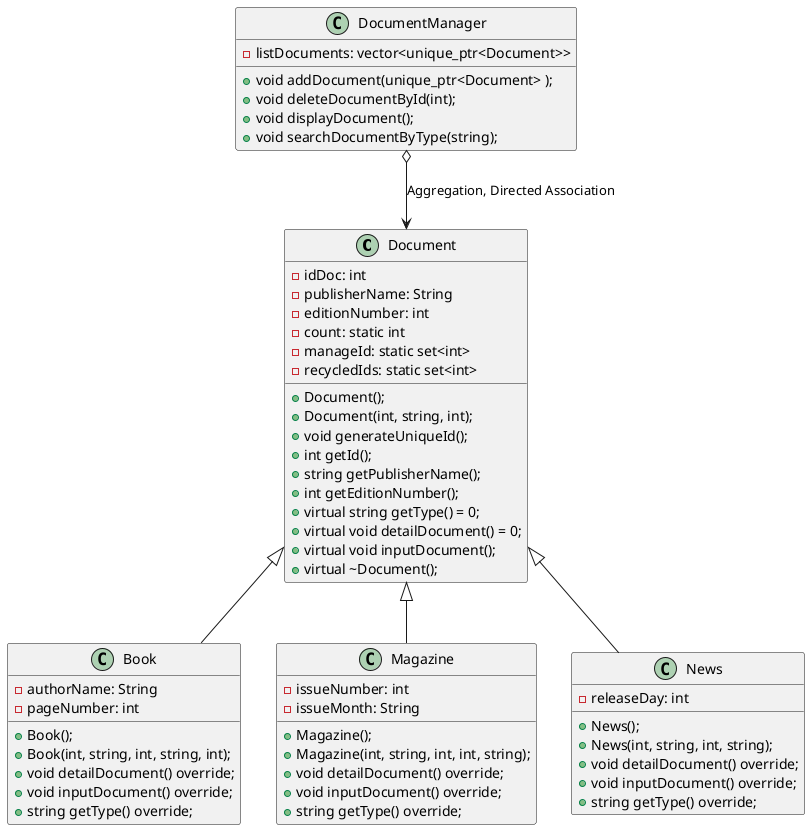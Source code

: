 @startuml

class Document{
  - idDoc: int
  - publisherName: String
  - editionNumber: int
  - count: static int
  - manageId: static set<int>
  - recycledIds: static set<int>
  + Document();
  + Document(int, string, int);
  + void generateUniqueId();
  + int getId();
  + string getPublisherName();
  + int getEditionNumber();
  + virtual string getType() = 0;
  + virtual void detailDocument() = 0;
  + virtual void inputDocument();
  + virtual ~Document();
}

class Book{
  - authorName: String
  - pageNumber: int
  + Book();
  + Book(int, string, int, string, int);
  + void detailDocument() override;
  + void inputDocument() override;
  + string getType() override;
}

class Magazine{
  - issueNumber: int
  - issueMonth: String
  + Magazine();
  + Magazine(int, string, int, int, string);
  + void detailDocument() override;
  + void inputDocument() override;
  + string getType() override;
}

class News{
  - releaseDay: int
  + News();
  + News(int, string, int, string);
  + void detailDocument() override;
  + void inputDocument() override;
  + string getType() override;
}

class DocumentManager {
  - listDocuments: vector<unique_ptr<Document>>
  + void addDocument(unique_ptr<Document> );
  + void deleteDocumentById(int);
  + void displayDocument();
  + void searchDocumentByType(string);
}

Document <|-- Book
Document <|-- Magazine
Document <|-- News
DocumentManager o--> Document : Aggregation, Directed Association
@enduml

